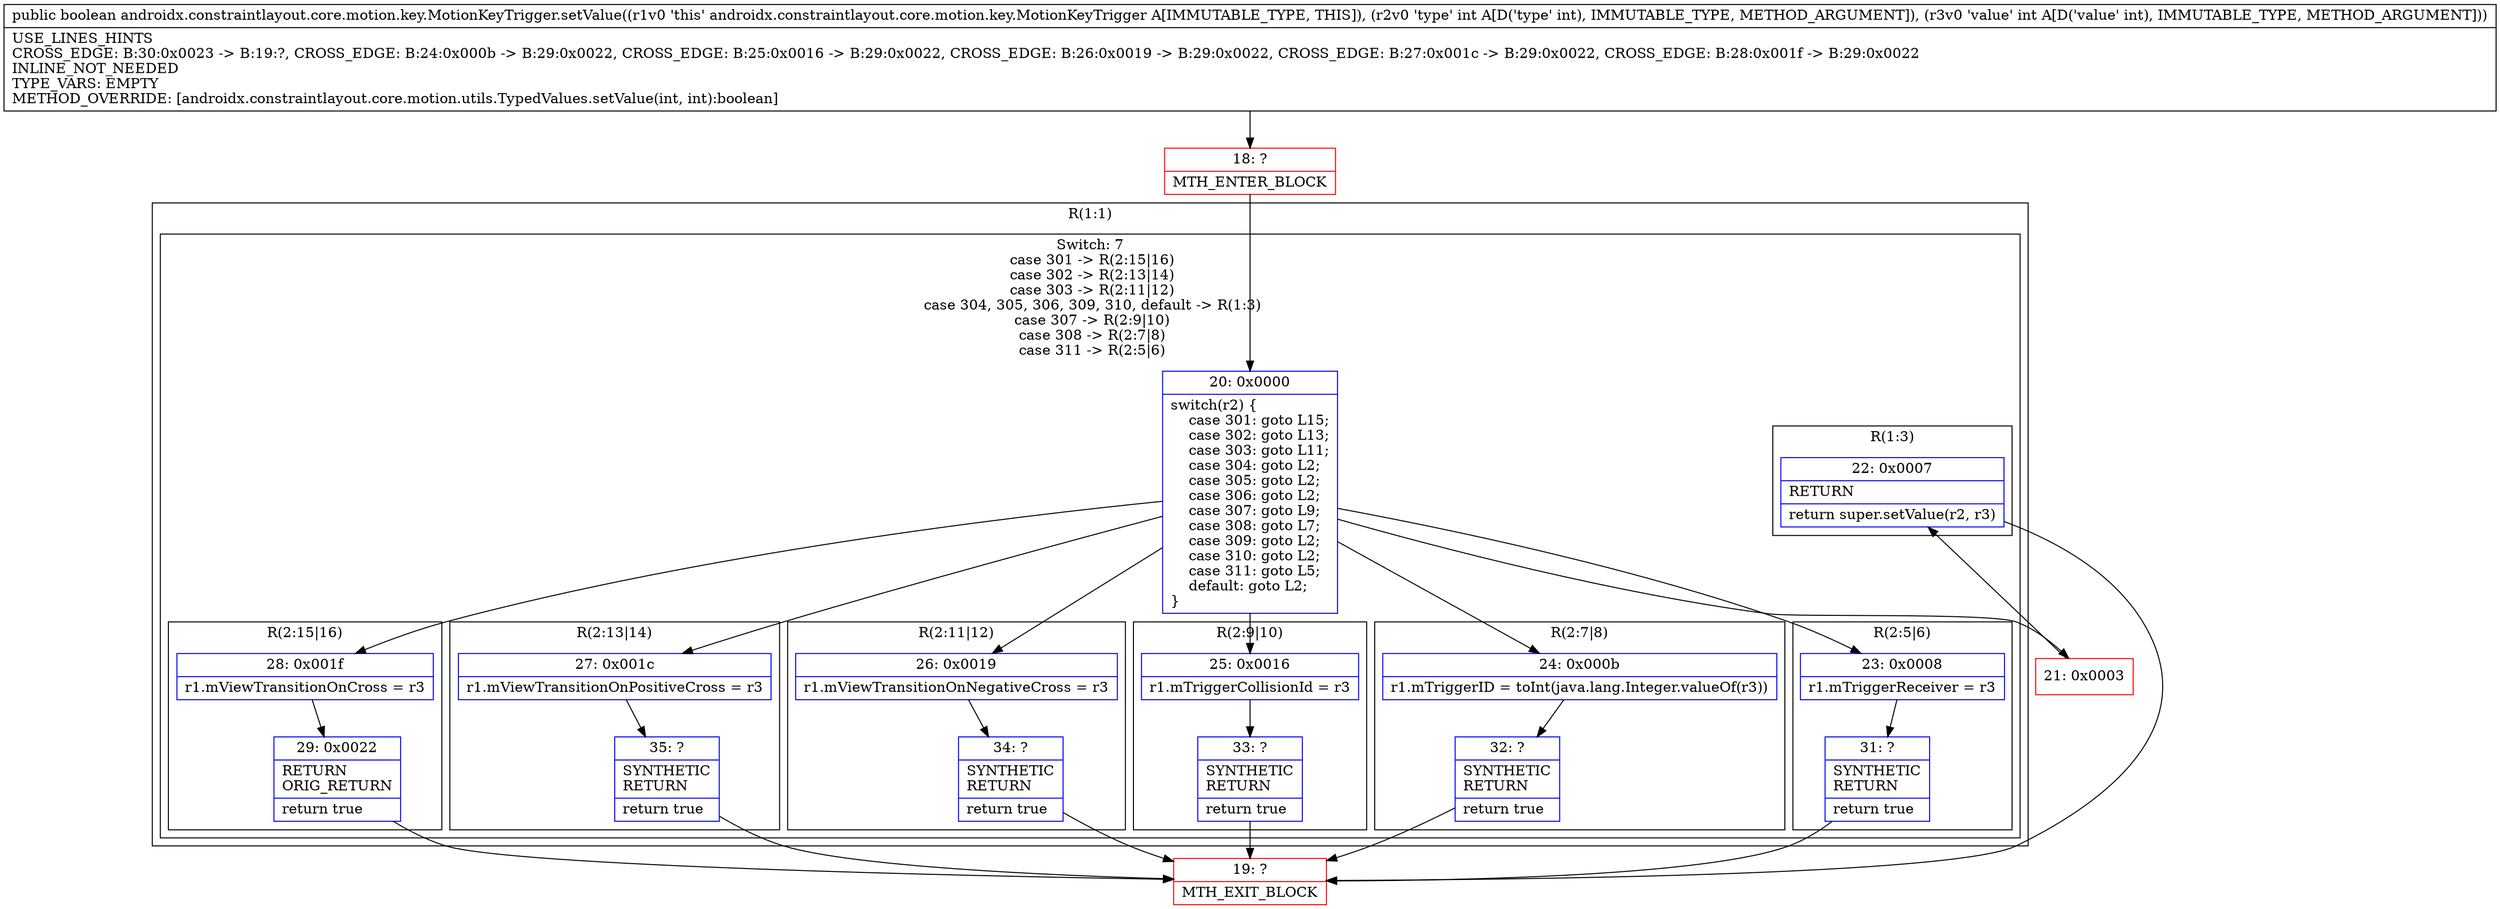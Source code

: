 digraph "CFG forandroidx.constraintlayout.core.motion.key.MotionKeyTrigger.setValue(II)Z" {
subgraph cluster_Region_1771458432 {
label = "R(1:1)";
node [shape=record,color=blue];
subgraph cluster_SwitchRegion_510137647 {
label = "Switch: 7
 case 301 -> R(2:15|16)
 case 302 -> R(2:13|14)
 case 303 -> R(2:11|12)
 case 304, 305, 306, 309, 310, default -> R(1:3)
 case 307 -> R(2:9|10)
 case 308 -> R(2:7|8)
 case 311 -> R(2:5|6)";
node [shape=record,color=blue];
Node_20 [shape=record,label="{20\:\ 0x0000|switch(r2) \{\l    case 301: goto L15;\l    case 302: goto L13;\l    case 303: goto L11;\l    case 304: goto L2;\l    case 305: goto L2;\l    case 306: goto L2;\l    case 307: goto L9;\l    case 308: goto L7;\l    case 309: goto L2;\l    case 310: goto L2;\l    case 311: goto L5;\l    default: goto L2;\l\}\l}"];
subgraph cluster_Region_1982976699 {
label = "R(2:15|16)";
node [shape=record,color=blue];
Node_28 [shape=record,label="{28\:\ 0x001f|r1.mViewTransitionOnCross = r3\l}"];
Node_29 [shape=record,label="{29\:\ 0x0022|RETURN\lORIG_RETURN\l|return true\l}"];
}
subgraph cluster_Region_1659105884 {
label = "R(2:13|14)";
node [shape=record,color=blue];
Node_27 [shape=record,label="{27\:\ 0x001c|r1.mViewTransitionOnPositiveCross = r3\l}"];
Node_35 [shape=record,label="{35\:\ ?|SYNTHETIC\lRETURN\l|return true\l}"];
}
subgraph cluster_Region_961698767 {
label = "R(2:11|12)";
node [shape=record,color=blue];
Node_26 [shape=record,label="{26\:\ 0x0019|r1.mViewTransitionOnNegativeCross = r3\l}"];
Node_34 [shape=record,label="{34\:\ ?|SYNTHETIC\lRETURN\l|return true\l}"];
}
subgraph cluster_Region_1741549735 {
label = "R(1:3)";
node [shape=record,color=blue];
Node_22 [shape=record,label="{22\:\ 0x0007|RETURN\l|return super.setValue(r2, r3)\l}"];
}
subgraph cluster_Region_521229039 {
label = "R(2:9|10)";
node [shape=record,color=blue];
Node_25 [shape=record,label="{25\:\ 0x0016|r1.mTriggerCollisionId = r3\l}"];
Node_33 [shape=record,label="{33\:\ ?|SYNTHETIC\lRETURN\l|return true\l}"];
}
subgraph cluster_Region_1646080579 {
label = "R(2:7|8)";
node [shape=record,color=blue];
Node_24 [shape=record,label="{24\:\ 0x000b|r1.mTriggerID = toInt(java.lang.Integer.valueOf(r3))\l}"];
Node_32 [shape=record,label="{32\:\ ?|SYNTHETIC\lRETURN\l|return true\l}"];
}
subgraph cluster_Region_1228575212 {
label = "R(2:5|6)";
node [shape=record,color=blue];
Node_23 [shape=record,label="{23\:\ 0x0008|r1.mTriggerReceiver = r3\l}"];
Node_31 [shape=record,label="{31\:\ ?|SYNTHETIC\lRETURN\l|return true\l}"];
}
}
}
Node_18 [shape=record,color=red,label="{18\:\ ?|MTH_ENTER_BLOCK\l}"];
Node_21 [shape=record,color=red,label="{21\:\ 0x0003}"];
Node_19 [shape=record,color=red,label="{19\:\ ?|MTH_EXIT_BLOCK\l}"];
MethodNode[shape=record,label="{public boolean androidx.constraintlayout.core.motion.key.MotionKeyTrigger.setValue((r1v0 'this' androidx.constraintlayout.core.motion.key.MotionKeyTrigger A[IMMUTABLE_TYPE, THIS]), (r2v0 'type' int A[D('type' int), IMMUTABLE_TYPE, METHOD_ARGUMENT]), (r3v0 'value' int A[D('value' int), IMMUTABLE_TYPE, METHOD_ARGUMENT]))  | USE_LINES_HINTS\lCROSS_EDGE: B:30:0x0023 \-\> B:19:?, CROSS_EDGE: B:24:0x000b \-\> B:29:0x0022, CROSS_EDGE: B:25:0x0016 \-\> B:29:0x0022, CROSS_EDGE: B:26:0x0019 \-\> B:29:0x0022, CROSS_EDGE: B:27:0x001c \-\> B:29:0x0022, CROSS_EDGE: B:28:0x001f \-\> B:29:0x0022\lINLINE_NOT_NEEDED\lTYPE_VARS: EMPTY\lMETHOD_OVERRIDE: [androidx.constraintlayout.core.motion.utils.TypedValues.setValue(int, int):boolean]\l}"];
MethodNode -> Node_18;Node_20 -> Node_21;
Node_20 -> Node_23;
Node_20 -> Node_24;
Node_20 -> Node_25;
Node_20 -> Node_26;
Node_20 -> Node_27;
Node_20 -> Node_28;
Node_28 -> Node_29;
Node_29 -> Node_19;
Node_27 -> Node_35;
Node_35 -> Node_19;
Node_26 -> Node_34;
Node_34 -> Node_19;
Node_22 -> Node_19;
Node_25 -> Node_33;
Node_33 -> Node_19;
Node_24 -> Node_32;
Node_32 -> Node_19;
Node_23 -> Node_31;
Node_31 -> Node_19;
Node_18 -> Node_20;
Node_21 -> Node_22;
}

